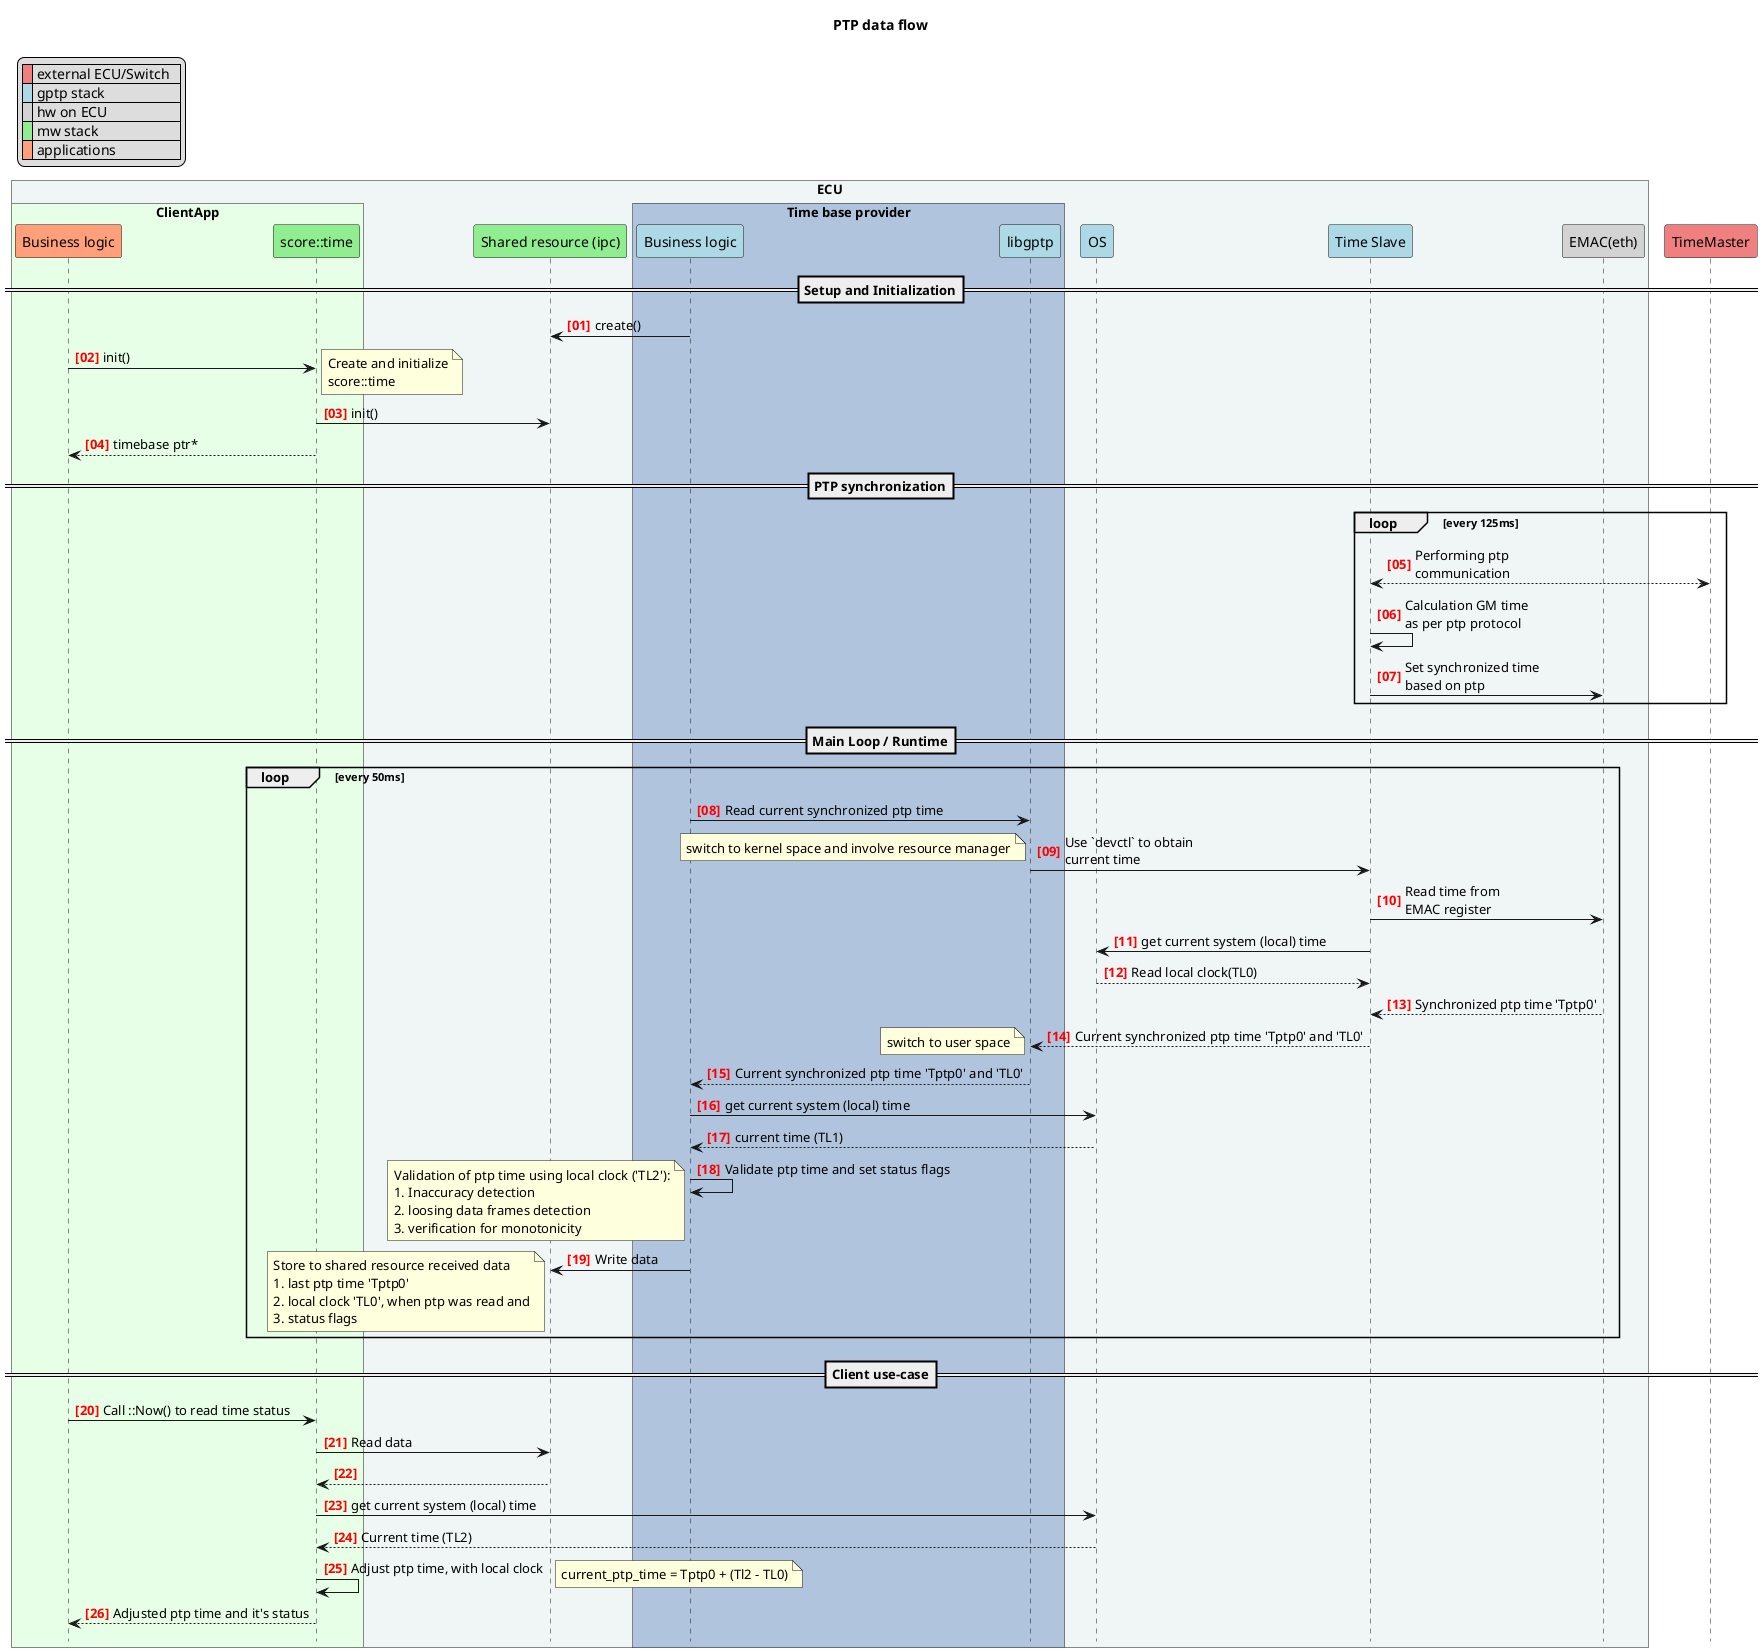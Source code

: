 @startuml

hide footbox

autonumber "<font color=red><b>[00]"

title PTP data flow

legend top left
| <#LightCoral>  | external ECU/Switch   |
| <#LightBlue>   | gptp stack            |
| <#LightGrey>   | hw on ECU             |
| <#LightGreen>  | mw stack              |
| <#LightSalmon> | applications          |
endlegend

!pragma teoz true
box "ECU" #f0f5f5
  box "ClientApp" #e6ffe6
    participant "Business logic" as app #LightSalmon
    participant "score::time" as mw #LightGreen
  end box
  participant "Shared resource (ipc)" as sh #LightGreen
  box "Time base provider" #LightSteelBlue
    participant "Business logic" as timed_bs #LightBlue
    participant "libgptp" as libgptp #LightBlue
  end box
  participant "OS" as os #LightBlue
  participant "Time Slave" as gptp #LightBlue
  participant "EMAC(eth)" as emac #LightGrey
end box
participant "TimeMaster" as ptp #LightCoral

==Setup and Initialization==
timed_bs -> sh : create()
app -> mw: init()
note right
  Create and initialize
  score::time
end note
mw -> sh: init()
mw --> app : timebase ptr*

==PTP synchronization==
loop every 125ms
  ptp <--> gptp : Performing ptp\ncommunication
  gptp -> gptp : Calculation GM time\nas per ptp protocol
  gptp -> emac : Set synchronized time\nbased on ptp
end loop

==Main Loop / Runtime==
loop every 50ms
  timed_bs -> libgptp : Read current synchronized ptp time
  libgptp -> gptp : Use `devctl` to obtain\ncurrent time
  note left
    switch to kernel space and involve resource manager
  end note
  gptp -> emac : Read time from\nEMAC register
  gptp -> os : get current system (local) time
  os --> gptp : Read local clock(TL0)
  emac --> gptp: Synchronized ptp time 'Tptp0'
  gptp --> libgptp : Current synchronized ptp time 'Tptp0' and 'TL0'
  note left
    switch to user space
  end note
  libgptp --> timed_bs : Current synchronized ptp time 'Tptp0' and 'TL0'
  timed_bs -> os : get current system (local) time
  os --> timed_bs : current time (TL1)
  timed_bs -> timed_bs : Validate ptp time and set status flags
  note left
    Validation of ptp time using local clock ('TL2'):
    1. Inaccuracy detection
    2. loosing data frames detection
    3. verification for monotonicity
  end note
  timed_bs -> sh : Write data
  note left
    Store to shared resource received data
    1. last ptp time 'Tptp0'
    2. local clock 'TL0', when ptp was read and
    3. status flags
  end note

end loop

==Client use-case==
app -> mw : Call ::Now() to read time status
mw -> sh : Read data
sh --> mw
mw -> os : get current system (local) time
os --> mw : Current time (TL2)
mw -> mw : Adjust ptp time, with local clock
note right
  current_ptp_time = Tptp0 + (Tl2 - TL0)
end note
mw --> app : Adjusted ptp time and it's status

@enduml
